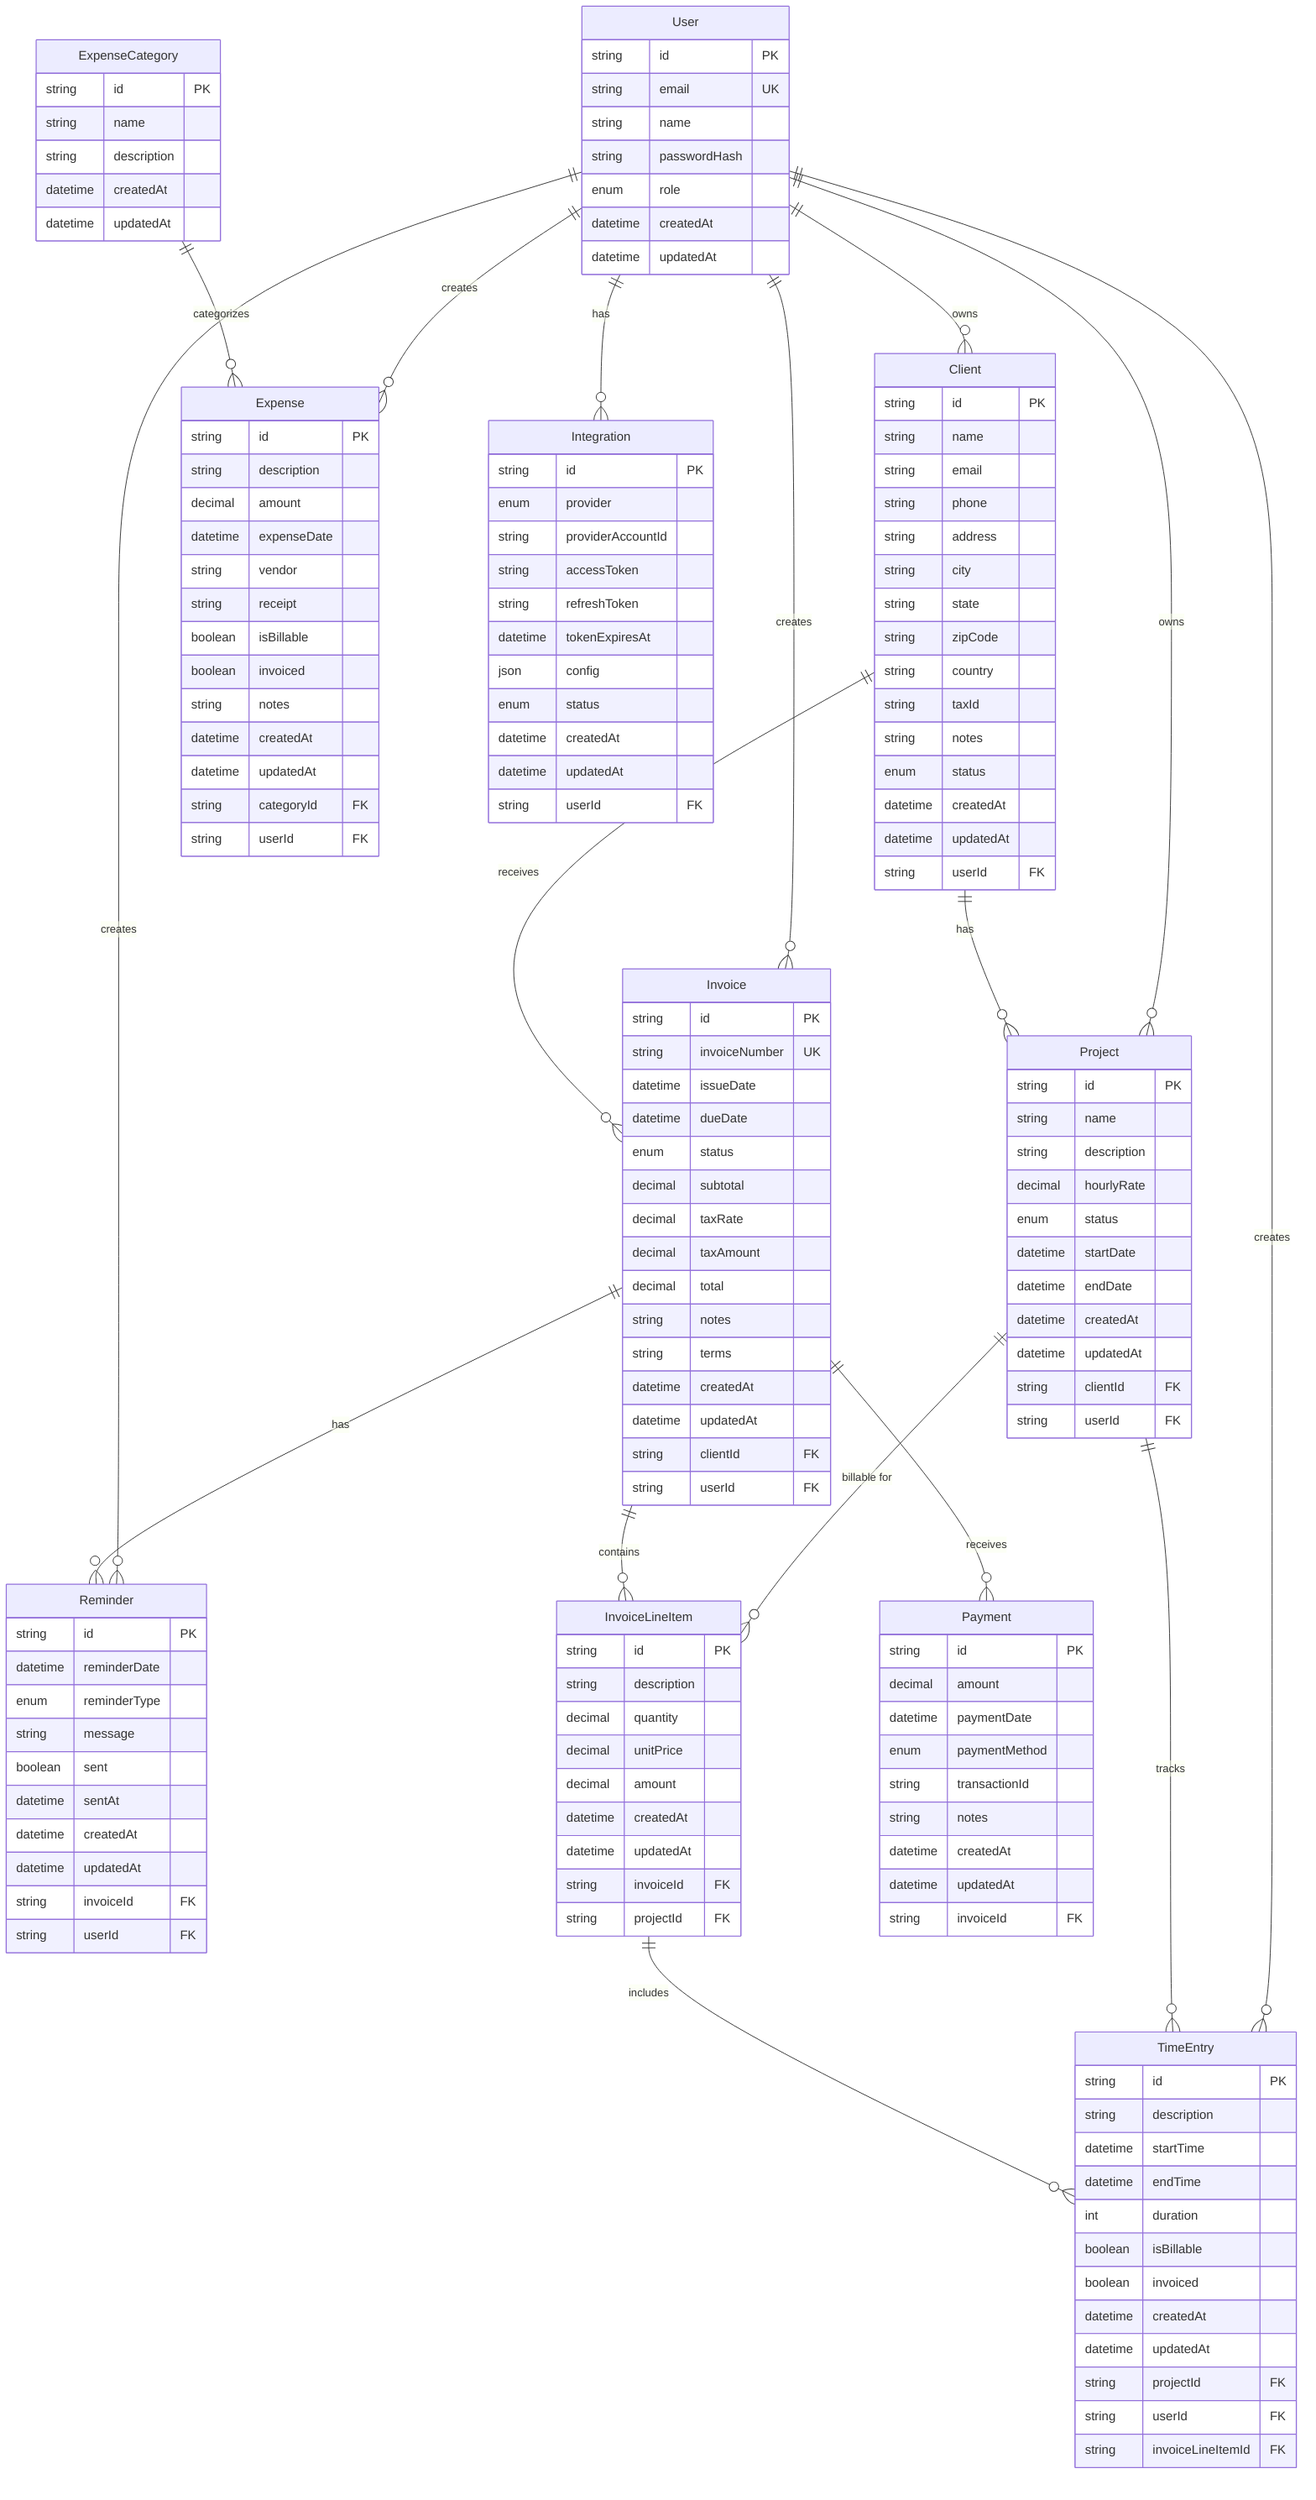 erDiagram
    User ||--o{ Client : owns
    User ||--o{ Project : owns
    User ||--o{ TimeEntry : creates
    User ||--o{ Invoice : creates
    User ||--o{ Expense : creates
    User ||--o{ Reminder : creates
    User ||--o{ Integration : has
    
    Client ||--o{ Project : has
    Client ||--o{ Invoice : receives
    
    Project ||--o{ TimeEntry : tracks
    Project ||--o{ InvoiceLineItem : "billable for"
    
    Invoice ||--o{ InvoiceLineItem : contains
    Invoice ||--o{ Payment : receives
    Invoice ||--o{ Reminder : has
    
    InvoiceLineItem ||--o{ TimeEntry : includes
    
    ExpenseCategory ||--o{ Expense : categorizes

    User {
        string id PK
        string email UK
        string name
        string passwordHash
        enum role
        datetime createdAt
        datetime updatedAt
    }

    Client {
        string id PK
        string name
        string email
        string phone
        string address
        string city
        string state
        string zipCode
        string country
        string taxId
        string notes
        enum status
        datetime createdAt
        datetime updatedAt
        string userId FK
    }

    Project {
        string id PK
        string name
        string description
        decimal hourlyRate
        enum status
        datetime startDate
        datetime endDate
        datetime createdAt
        datetime updatedAt
        string clientId FK
        string userId FK
    }

    TimeEntry {
        string id PK
        string description
        datetime startTime
        datetime endTime
        int duration
        boolean isBillable
        boolean invoiced
        datetime createdAt
        datetime updatedAt
        string projectId FK
        string userId FK
        string invoiceLineItemId FK
    }

    Invoice {
        string id PK
        string invoiceNumber UK
        datetime issueDate
        datetime dueDate
        enum status
        decimal subtotal
        decimal taxRate
        decimal taxAmount
        decimal total
        string notes
        string terms
        datetime createdAt
        datetime updatedAt
        string clientId FK
        string userId FK
    }

    InvoiceLineItem {
        string id PK
        string description
        decimal quantity
        decimal unitPrice
        decimal amount
        datetime createdAt
        datetime updatedAt
        string invoiceId FK
        string projectId FK
    }

    Payment {
        string id PK
        decimal amount
        datetime paymentDate
        enum paymentMethod
        string transactionId
        string notes
        datetime createdAt
        datetime updatedAt
        string invoiceId FK
    }

    ExpenseCategory {
        string id PK
        string name
        string description
        datetime createdAt
        datetime updatedAt
    }

    Expense {
        string id PK
        string description
        decimal amount
        datetime expenseDate
        string vendor
        string receipt
        boolean isBillable
        boolean invoiced
        string notes
        datetime createdAt
        datetime updatedAt
        string categoryId FK
        string userId FK
    }

    Reminder {
        string id PK
        datetime reminderDate
        enum reminderType
        string message
        boolean sent
        datetime sentAt
        datetime createdAt
        datetime updatedAt
        string invoiceId FK
        string userId FK
    }

    Integration {
        string id PK
        enum provider
        string providerAccountId
        string accessToken
        string refreshToken
        datetime tokenExpiresAt
        json config
        enum status
        datetime createdAt
        datetime updatedAt
        string userId FK
    }